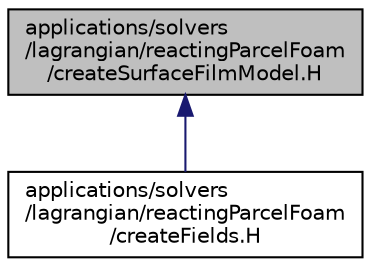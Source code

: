 digraph "applications/solvers/lagrangian/reactingParcelFoam/createSurfaceFilmModel.H"
{
  bgcolor="transparent";
  edge [fontname="Helvetica",fontsize="10",labelfontname="Helvetica",labelfontsize="10"];
  node [fontname="Helvetica",fontsize="10",shape=record];
  Node1 [label="applications/solvers\l/lagrangian/reactingParcelFoam\l/createSurfaceFilmModel.H",height=0.2,width=0.4,color="black", fillcolor="grey75", style="filled" fontcolor="black"];
  Node1 -> Node2 [dir="back",color="midnightblue",fontsize="10",style="solid",fontname="Helvetica"];
  Node2 [label="applications/solvers\l/lagrangian/reactingParcelFoam\l/createFields.H",height=0.2,width=0.4,color="black",URL="$solvers_2lagrangian_2reactingParcelFoam_2createFields_8H.html"];
}
